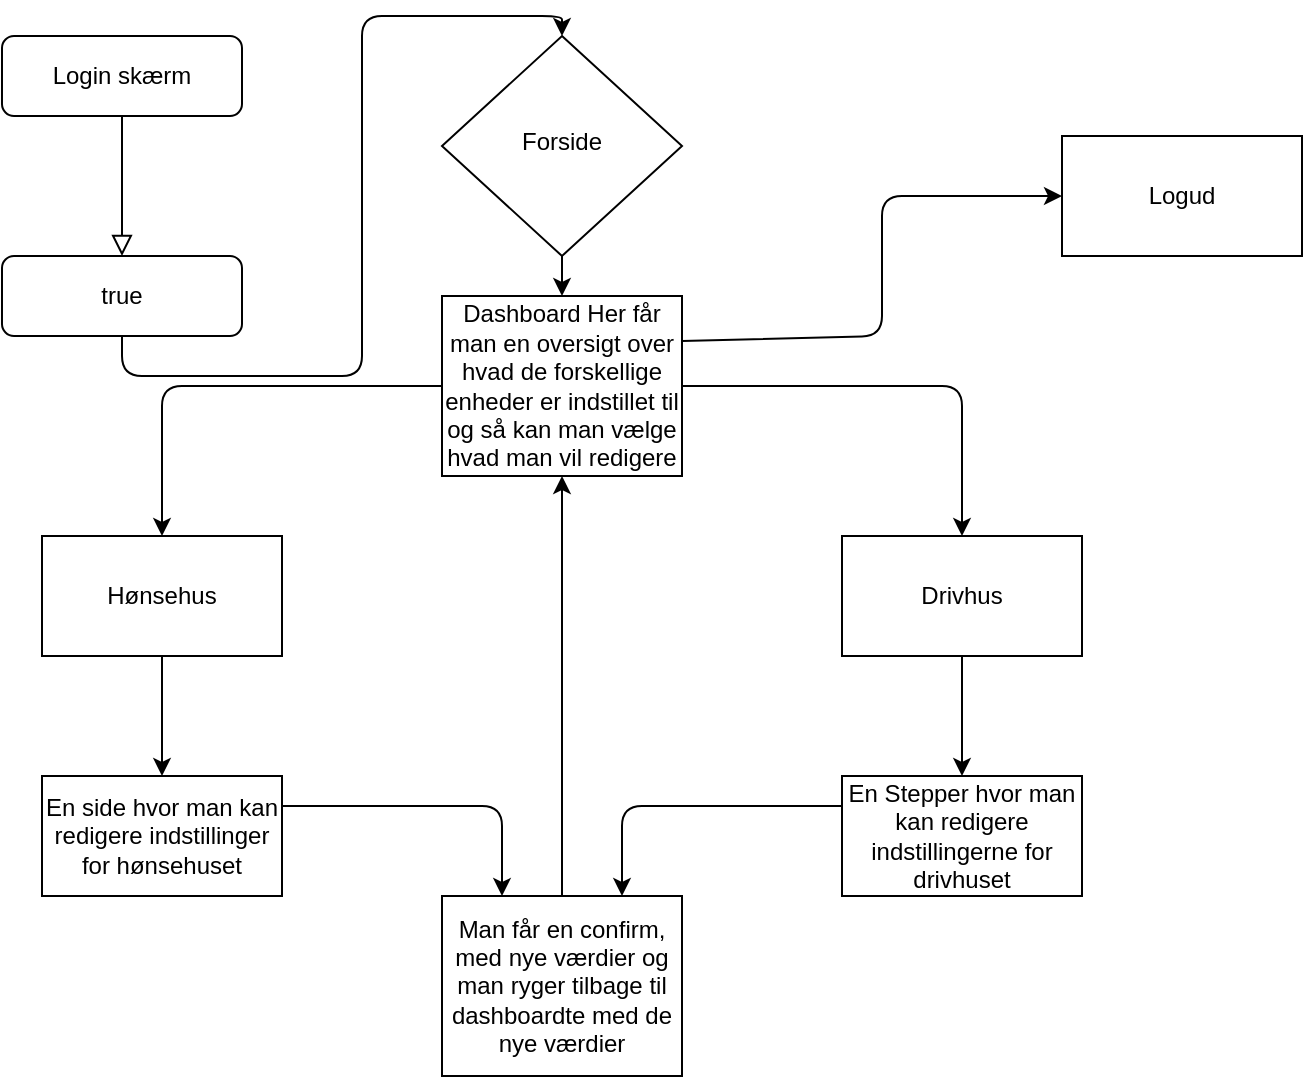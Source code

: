 <mxfile version="14.7.10" type="google"><diagram id="C5RBs43oDa-KdzZeNtuy" name="Page-1"><mxGraphModel dx="1209" dy="642" grid="1" gridSize="10" guides="1" tooltips="1" connect="1" arrows="1" fold="1" page="1" pageScale="1" pageWidth="827" pageHeight="1169" math="0" shadow="0"><root><mxCell id="WIyWlLk6GJQsqaUBKTNV-0"/><mxCell id="WIyWlLk6GJQsqaUBKTNV-1" parent="WIyWlLk6GJQsqaUBKTNV-0"/><mxCell id="WIyWlLk6GJQsqaUBKTNV-2" value="" style="rounded=0;html=1;jettySize=auto;orthogonalLoop=1;fontSize=11;endArrow=block;endFill=0;endSize=8;strokeWidth=1;shadow=0;labelBackgroundColor=none;edgeStyle=orthogonalEdgeStyle;" parent="WIyWlLk6GJQsqaUBKTNV-1" source="WIyWlLk6GJQsqaUBKTNV-3" edge="1"><mxGeometry relative="1" as="geometry"><mxPoint x="160" y="140" as="targetPoint"/></mxGeometry></mxCell><mxCell id="WIyWlLk6GJQsqaUBKTNV-3" value="Login skærm" style="rounded=1;whiteSpace=wrap;html=1;fontSize=12;glass=0;strokeWidth=1;shadow=0;" parent="WIyWlLk6GJQsqaUBKTNV-1" vertex="1"><mxGeometry x="100" y="30" width="120" height="40" as="geometry"/></mxCell><mxCell id="WIyWlLk6GJQsqaUBKTNV-6" value="Forside" style="rhombus;whiteSpace=wrap;html=1;shadow=0;fontFamily=Helvetica;fontSize=12;align=center;strokeWidth=1;spacing=6;spacingTop=-4;" parent="WIyWlLk6GJQsqaUBKTNV-1" vertex="1"><mxGeometry x="320" y="30" width="120" height="110" as="geometry"/></mxCell><mxCell id="WIyWlLk6GJQsqaUBKTNV-7" value="true" style="rounded=1;whiteSpace=wrap;html=1;fontSize=12;glass=0;strokeWidth=1;shadow=0;" parent="WIyWlLk6GJQsqaUBKTNV-1" vertex="1"><mxGeometry x="100" y="140" width="120" height="40" as="geometry"/></mxCell><mxCell id="9QWMFGmZoR-s5RstyACi-0" value="" style="endArrow=classic;html=1;entryX=0.5;entryY=0;entryDx=0;entryDy=0;exitX=0.5;exitY=1;exitDx=0;exitDy=0;" edge="1" parent="WIyWlLk6GJQsqaUBKTNV-1" source="WIyWlLk6GJQsqaUBKTNV-7" target="WIyWlLk6GJQsqaUBKTNV-6"><mxGeometry width="50" height="50" relative="1" as="geometry"><mxPoint x="160" y="190" as="sourcePoint"/><mxPoint x="200" y="170" as="targetPoint"/><Array as="points"><mxPoint x="160" y="200"/><mxPoint x="280" y="200"/><mxPoint x="280" y="20"/><mxPoint x="380" y="20"/></Array></mxGeometry></mxCell><mxCell id="9QWMFGmZoR-s5RstyACi-1" value="Drivhus" style="rounded=0;whiteSpace=wrap;html=1;" vertex="1" parent="WIyWlLk6GJQsqaUBKTNV-1"><mxGeometry x="520" y="280" width="120" height="60" as="geometry"/></mxCell><mxCell id="9QWMFGmZoR-s5RstyACi-5" value="Hønsehus" style="rounded=0;whiteSpace=wrap;html=1;" vertex="1" parent="WIyWlLk6GJQsqaUBKTNV-1"><mxGeometry x="120" y="280" width="120" height="60" as="geometry"/></mxCell><mxCell id="9QWMFGmZoR-s5RstyACi-8" value="Dashboard Her får man en oversigt over hvad de forskellige enheder er indstillet til og så kan man vælge hvad man vil redigere" style="rounded=0;whiteSpace=wrap;html=1;" vertex="1" parent="WIyWlLk6GJQsqaUBKTNV-1"><mxGeometry x="320" y="160" width="120" height="90" as="geometry"/></mxCell><mxCell id="9QWMFGmZoR-s5RstyACi-9" value="" style="endArrow=classic;html=1;exitX=0.5;exitY=1;exitDx=0;exitDy=0;entryX=0.5;entryY=0;entryDx=0;entryDy=0;" edge="1" parent="WIyWlLk6GJQsqaUBKTNV-1" source="WIyWlLk6GJQsqaUBKTNV-6" target="9QWMFGmZoR-s5RstyACi-8"><mxGeometry width="50" height="50" relative="1" as="geometry"><mxPoint x="550" y="260" as="sourcePoint"/><mxPoint x="600" y="210" as="targetPoint"/></mxGeometry></mxCell><mxCell id="9QWMFGmZoR-s5RstyACi-10" value="" style="endArrow=classic;html=1;exitX=1;exitY=0.5;exitDx=0;exitDy=0;entryX=0.5;entryY=0;entryDx=0;entryDy=0;" edge="1" parent="WIyWlLk6GJQsqaUBKTNV-1" source="9QWMFGmZoR-s5RstyACi-8" target="9QWMFGmZoR-s5RstyACi-1"><mxGeometry width="50" height="50" relative="1" as="geometry"><mxPoint x="520" y="230" as="sourcePoint"/><mxPoint x="570" y="180" as="targetPoint"/><Array as="points"><mxPoint x="580" y="205"/></Array></mxGeometry></mxCell><mxCell id="9QWMFGmZoR-s5RstyACi-11" value="" style="endArrow=classic;html=1;entryX=0.5;entryY=0;entryDx=0;entryDy=0;exitX=0;exitY=0.5;exitDx=0;exitDy=0;" edge="1" parent="WIyWlLk6GJQsqaUBKTNV-1" source="9QWMFGmZoR-s5RstyACi-8" target="9QWMFGmZoR-s5RstyACi-5"><mxGeometry width="50" height="50" relative="1" as="geometry"><mxPoint x="210" y="250" as="sourcePoint"/><mxPoint x="260" y="200" as="targetPoint"/><Array as="points"><mxPoint x="180" y="205"/></Array></mxGeometry></mxCell><mxCell id="9QWMFGmZoR-s5RstyACi-12" value="En side hvor man kan redigere indstillinger for hønsehuset" style="rounded=0;whiteSpace=wrap;html=1;" vertex="1" parent="WIyWlLk6GJQsqaUBKTNV-1"><mxGeometry x="120" y="400" width="120" height="60" as="geometry"/></mxCell><mxCell id="9QWMFGmZoR-s5RstyACi-13" value="" style="endArrow=classic;html=1;exitX=0.5;exitY=1;exitDx=0;exitDy=0;entryX=0.5;entryY=0;entryDx=0;entryDy=0;" edge="1" parent="WIyWlLk6GJQsqaUBKTNV-1" source="9QWMFGmZoR-s5RstyACi-5" target="9QWMFGmZoR-s5RstyACi-12"><mxGeometry width="50" height="50" relative="1" as="geometry"><mxPoint x="40" y="430" as="sourcePoint"/><mxPoint x="90" y="380" as="targetPoint"/></mxGeometry></mxCell><mxCell id="9QWMFGmZoR-s5RstyACi-14" value="En Stepper hvor man kan redigere indstillingerne for drivhuset" style="rounded=0;whiteSpace=wrap;html=1;" vertex="1" parent="WIyWlLk6GJQsqaUBKTNV-1"><mxGeometry x="520" y="400" width="120" height="60" as="geometry"/></mxCell><mxCell id="9QWMFGmZoR-s5RstyACi-15" value="" style="endArrow=classic;html=1;exitX=0.5;exitY=1;exitDx=0;exitDy=0;entryX=0.5;entryY=0;entryDx=0;entryDy=0;" edge="1" parent="WIyWlLk6GJQsqaUBKTNV-1" source="9QWMFGmZoR-s5RstyACi-1" target="9QWMFGmZoR-s5RstyACi-14"><mxGeometry width="50" height="50" relative="1" as="geometry"><mxPoint x="440" y="410" as="sourcePoint"/><mxPoint x="490" y="360" as="targetPoint"/></mxGeometry></mxCell><mxCell id="9QWMFGmZoR-s5RstyACi-16" value="Man får en confirm, med nye værdier og man ryger tilbage til dashboardte med de nye værdier" style="rounded=0;whiteSpace=wrap;html=1;" vertex="1" parent="WIyWlLk6GJQsqaUBKTNV-1"><mxGeometry x="320" y="460" width="120" height="90" as="geometry"/></mxCell><mxCell id="9QWMFGmZoR-s5RstyACi-17" value="" style="endArrow=classic;html=1;exitX=0;exitY=0.25;exitDx=0;exitDy=0;entryX=0.75;entryY=0;entryDx=0;entryDy=0;" edge="1" parent="WIyWlLk6GJQsqaUBKTNV-1" source="9QWMFGmZoR-s5RstyACi-14" target="9QWMFGmZoR-s5RstyACi-16"><mxGeometry width="50" height="50" relative="1" as="geometry"><mxPoint x="360" y="460" as="sourcePoint"/><mxPoint x="410" y="410" as="targetPoint"/><Array as="points"><mxPoint x="410" y="415"/></Array></mxGeometry></mxCell><mxCell id="9QWMFGmZoR-s5RstyACi-18" value="" style="endArrow=classic;html=1;exitX=1;exitY=0.25;exitDx=0;exitDy=0;entryX=0.25;entryY=0;entryDx=0;entryDy=0;" edge="1" parent="WIyWlLk6GJQsqaUBKTNV-1" source="9QWMFGmZoR-s5RstyACi-12" target="9QWMFGmZoR-s5RstyACi-16"><mxGeometry width="50" height="50" relative="1" as="geometry"><mxPoint x="270" y="450" as="sourcePoint"/><mxPoint x="320" y="400" as="targetPoint"/><Array as="points"><mxPoint x="350" y="415"/></Array></mxGeometry></mxCell><mxCell id="9QWMFGmZoR-s5RstyACi-19" value="" style="endArrow=classic;html=1;exitX=0.5;exitY=0;exitDx=0;exitDy=0;entryX=0.5;entryY=1;entryDx=0;entryDy=0;" edge="1" parent="WIyWlLk6GJQsqaUBKTNV-1" source="9QWMFGmZoR-s5RstyACi-16" target="9QWMFGmZoR-s5RstyACi-8"><mxGeometry width="50" height="50" relative="1" as="geometry"><mxPoint x="370" y="420" as="sourcePoint"/><mxPoint x="420" y="370" as="targetPoint"/></mxGeometry></mxCell><mxCell id="9QWMFGmZoR-s5RstyACi-20" value="Logud" style="rounded=0;whiteSpace=wrap;html=1;" vertex="1" parent="WIyWlLk6GJQsqaUBKTNV-1"><mxGeometry x="630" y="80" width="120" height="60" as="geometry"/></mxCell><mxCell id="9QWMFGmZoR-s5RstyACi-21" value="" style="endArrow=classic;html=1;entryX=0;entryY=0.5;entryDx=0;entryDy=0;exitX=1;exitY=0.25;exitDx=0;exitDy=0;" edge="1" parent="WIyWlLk6GJQsqaUBKTNV-1" source="9QWMFGmZoR-s5RstyACi-8" target="9QWMFGmZoR-s5RstyACi-20"><mxGeometry width="50" height="50" relative="1" as="geometry"><mxPoint x="530" y="160" as="sourcePoint"/><mxPoint x="580" y="110" as="targetPoint"/><Array as="points"><mxPoint x="540" y="180"/><mxPoint x="540" y="110"/></Array></mxGeometry></mxCell></root></mxGraphModel></diagram></mxfile>